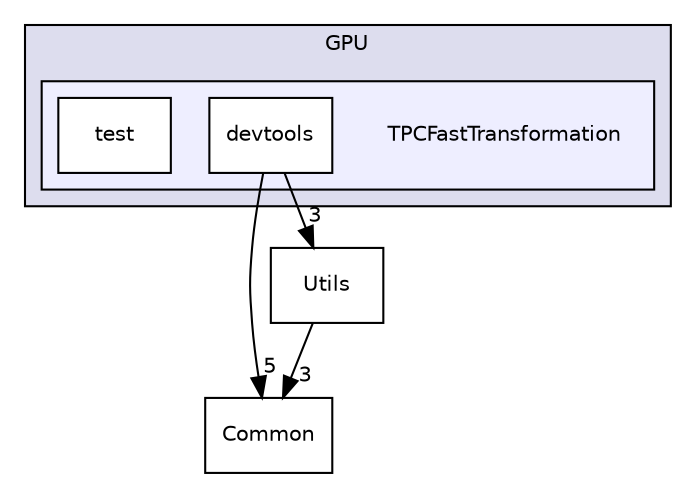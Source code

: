digraph "/home/travis/build/AliceO2Group/AliceO2/GPU/TPCFastTransformation" {
  bgcolor=transparent;
  compound=true
  node [ fontsize="10", fontname="Helvetica"];
  edge [ labelfontsize="10", labelfontname="Helvetica"];
  subgraph clusterdir_f511f1e9c03c071966ae594f00bbc5e0 {
    graph [ bgcolor="#ddddee", pencolor="black", label="GPU" fontname="Helvetica", fontsize="10", URL="dir_f511f1e9c03c071966ae594f00bbc5e0.html"]
  subgraph clusterdir_ee87ad93049d1677c6ffb88a968be9d4 {
    graph [ bgcolor="#eeeeff", pencolor="black", label="" URL="dir_ee87ad93049d1677c6ffb88a968be9d4.html"];
    dir_ee87ad93049d1677c6ffb88a968be9d4 [shape=plaintext label="TPCFastTransformation"];
    dir_7ad649965a5489c35011f30c932bc649 [shape=box label="devtools" color="black" fillcolor="white" style="filled" URL="dir_7ad649965a5489c35011f30c932bc649.html"];
    dir_33b0703d6849c8ddd33f50ad527c73ce [shape=box label="test" color="black" fillcolor="white" style="filled" URL="dir_33b0703d6849c8ddd33f50ad527c73ce.html"];
  }
  }
  dir_ba48ca66118492a4424f86e9da0f6902 [shape=box label="Common" URL="dir_ba48ca66118492a4424f86e9da0f6902.html"];
  dir_72eb8371ae847a6d7dc8cd5f6b23e282 [shape=box label="Utils" URL="dir_72eb8371ae847a6d7dc8cd5f6b23e282.html"];
  dir_7ad649965a5489c35011f30c932bc649->dir_ba48ca66118492a4424f86e9da0f6902 [headlabel="5", labeldistance=1.5 headhref="dir_000790_000759.html"];
  dir_7ad649965a5489c35011f30c932bc649->dir_72eb8371ae847a6d7dc8cd5f6b23e282 [headlabel="3", labeldistance=1.5 headhref="dir_000790_000794.html"];
  dir_72eb8371ae847a6d7dc8cd5f6b23e282->dir_ba48ca66118492a4424f86e9da0f6902 [headlabel="3", labeldistance=1.5 headhref="dir_000794_000759.html"];
}
